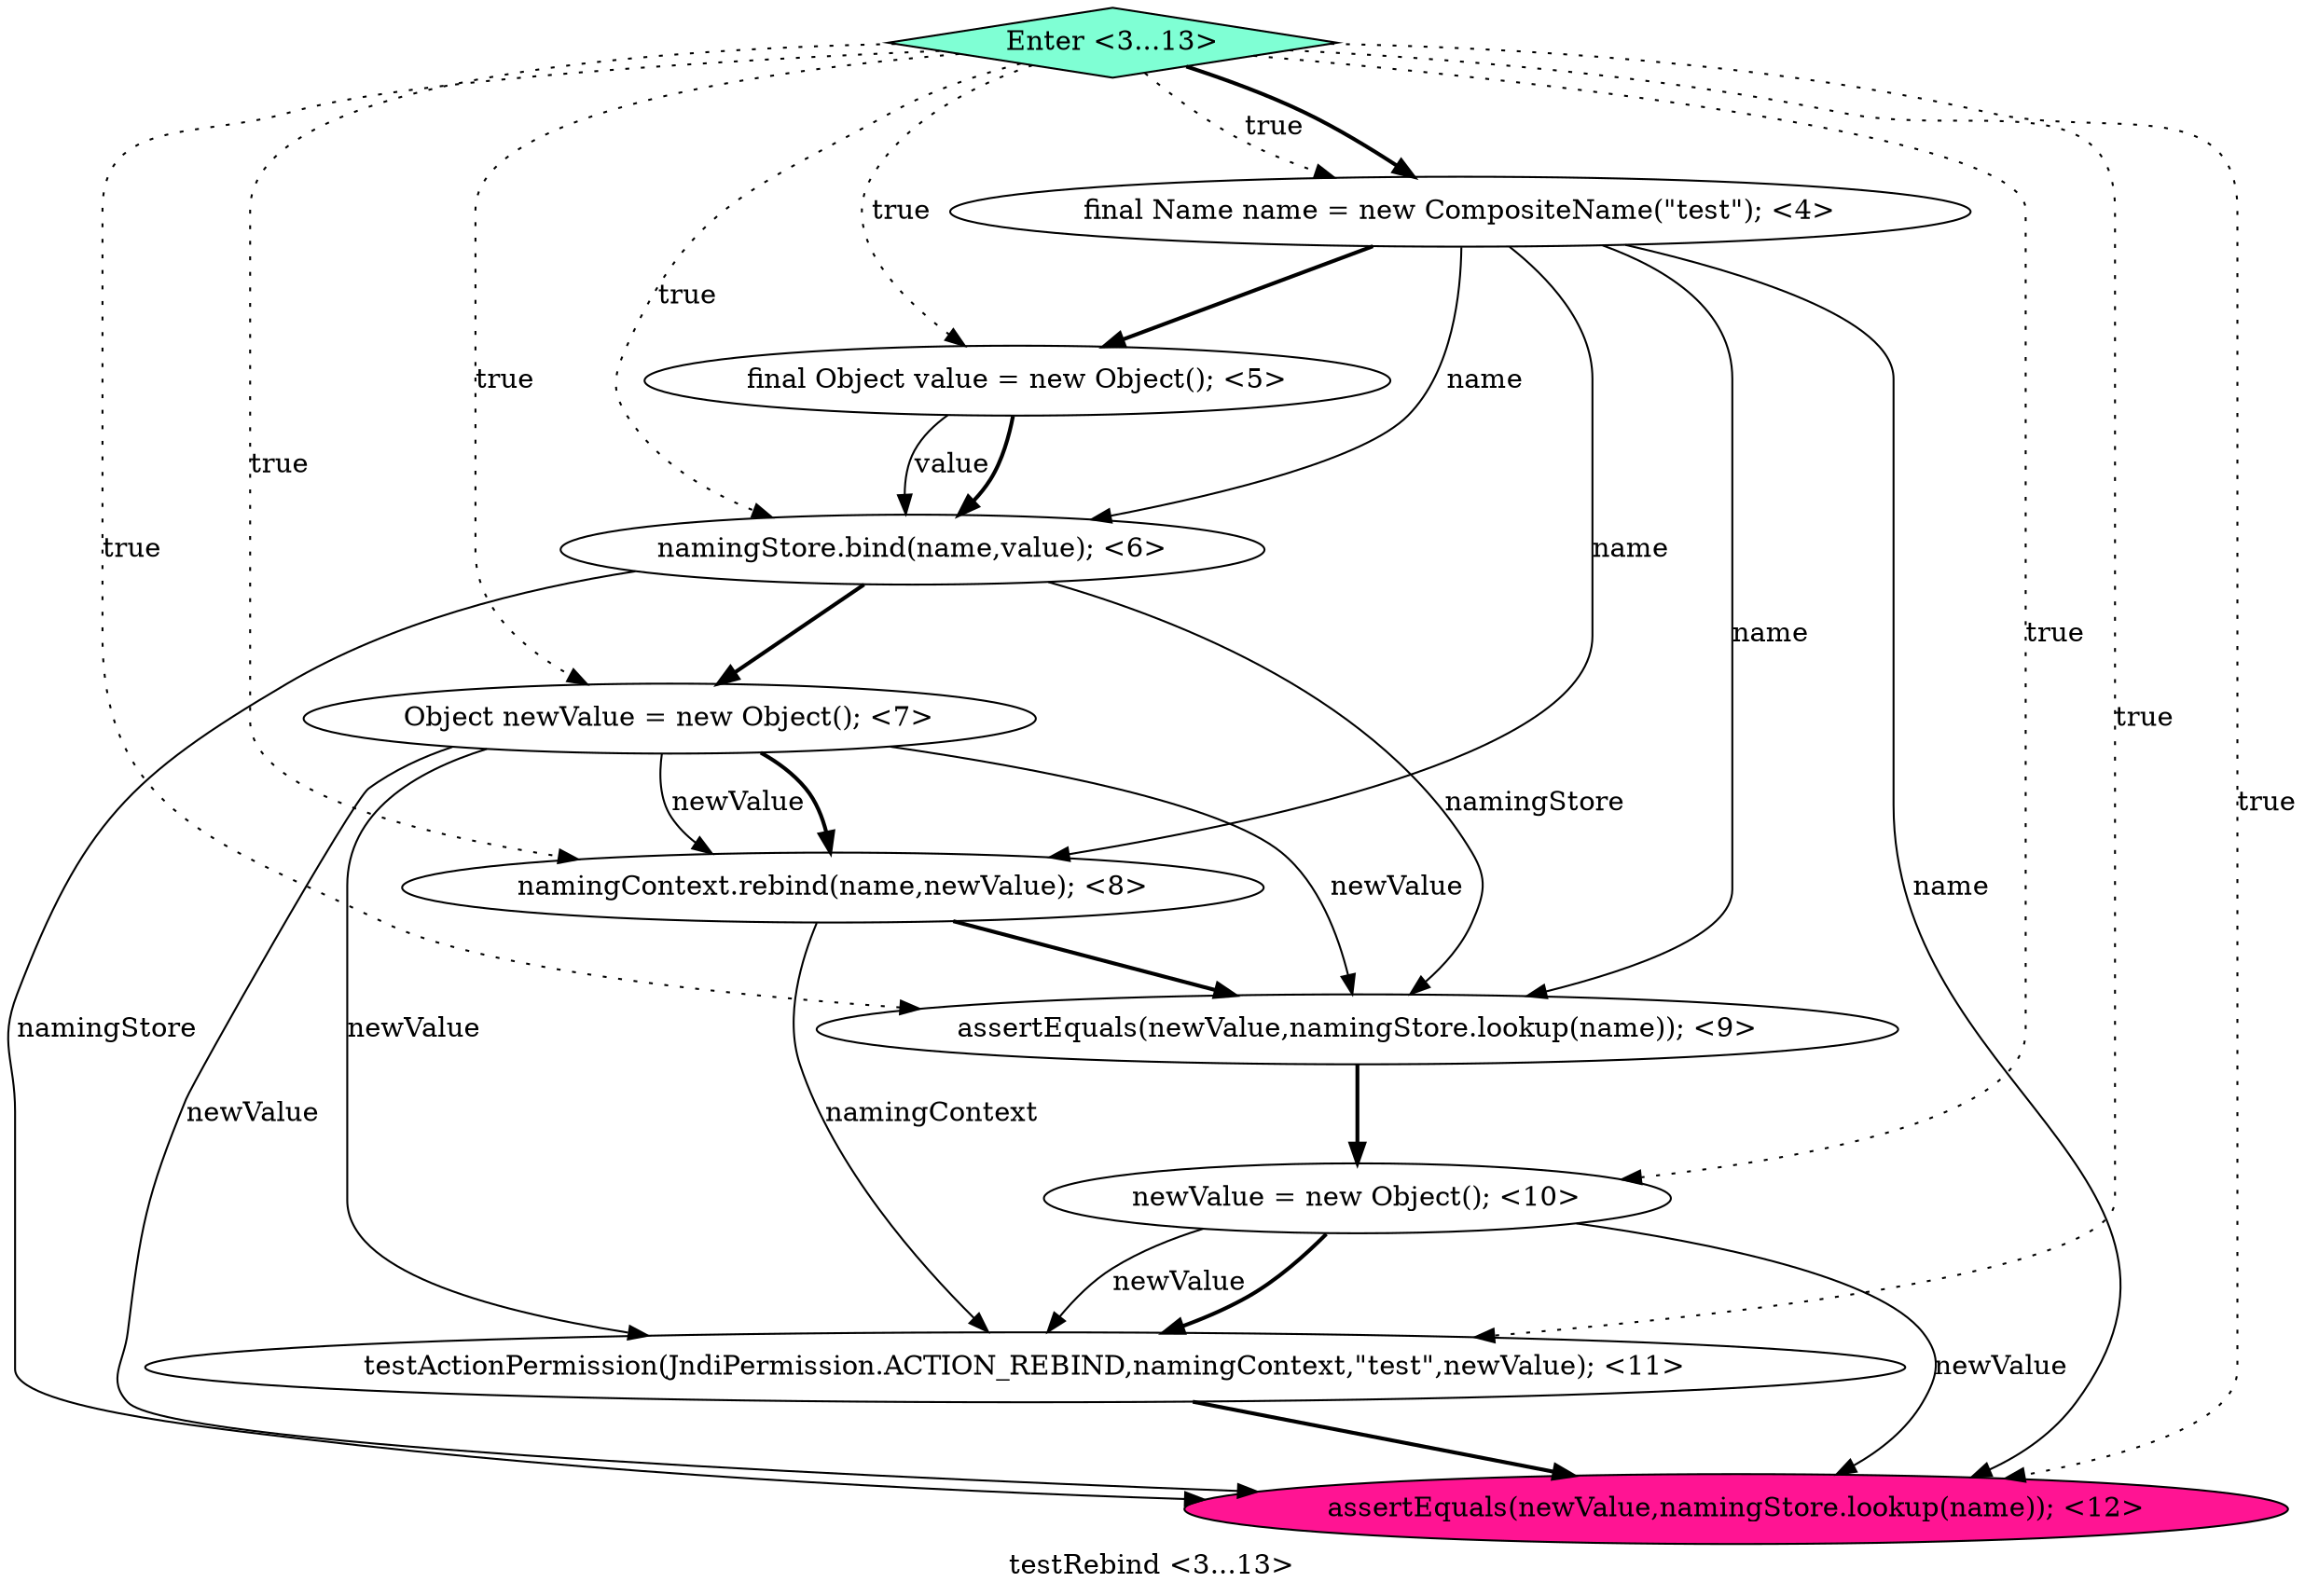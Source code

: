 digraph PDG {
label = "testRebind <3...13>";
0.1 [style = filled, label = "final Object value = new Object(); <5>", fillcolor = white, shape = ellipse];
0.2 [style = filled, label = "namingStore.bind(name,value); <6>", fillcolor = white, shape = ellipse];
0.7 [style = filled, label = "testActionPermission(JndiPermission.ACTION_REBIND,namingContext,\"test\",newValue); <11>", fillcolor = white, shape = ellipse];
0.0 [style = filled, label = "final Name name = new CompositeName(\"test\"); <4>", fillcolor = white, shape = ellipse];
0.3 [style = filled, label = "Object newValue = new Object(); <7>", fillcolor = white, shape = ellipse];
0.8 [style = filled, label = "assertEquals(newValue,namingStore.lookup(name)); <12>", fillcolor = deeppink, shape = ellipse];
0.9 [style = filled, label = "Enter <3...13>", fillcolor = aquamarine, shape = diamond];
0.4 [style = filled, label = "namingContext.rebind(name,newValue); <8>", fillcolor = white, shape = ellipse];
0.5 [style = filled, label = "assertEquals(newValue,namingStore.lookup(name)); <9>", fillcolor = white, shape = ellipse];
0.6 [style = filled, label = "newValue = new Object(); <10>", fillcolor = white, shape = ellipse];
0.0 -> 0.1 [style = bold, label=""];
0.0 -> 0.2 [style = solid, label="name"];
0.0 -> 0.4 [style = solid, label="name"];
0.0 -> 0.5 [style = solid, label="name"];
0.0 -> 0.8 [style = solid, label="name"];
0.1 -> 0.2 [style = solid, label="value"];
0.1 -> 0.2 [style = bold, label=""];
0.2 -> 0.3 [style = bold, label=""];
0.2 -> 0.5 [style = solid, label="namingStore"];
0.2 -> 0.8 [style = solid, label="namingStore"];
0.3 -> 0.4 [style = solid, label="newValue"];
0.3 -> 0.4 [style = bold, label=""];
0.3 -> 0.5 [style = solid, label="newValue"];
0.3 -> 0.7 [style = solid, label="newValue"];
0.3 -> 0.8 [style = solid, label="newValue"];
0.4 -> 0.5 [style = bold, label=""];
0.4 -> 0.7 [style = solid, label="namingContext"];
0.5 -> 0.6 [style = bold, label=""];
0.6 -> 0.7 [style = solid, label="newValue"];
0.6 -> 0.7 [style = bold, label=""];
0.6 -> 0.8 [style = solid, label="newValue"];
0.7 -> 0.8 [style = bold, label=""];
0.9 -> 0.0 [style = dotted, label="true"];
0.9 -> 0.0 [style = bold, label=""];
0.9 -> 0.1 [style = dotted, label="true"];
0.9 -> 0.2 [style = dotted, label="true"];
0.9 -> 0.3 [style = dotted, label="true"];
0.9 -> 0.4 [style = dotted, label="true"];
0.9 -> 0.5 [style = dotted, label="true"];
0.9 -> 0.6 [style = dotted, label="true"];
0.9 -> 0.7 [style = dotted, label="true"];
0.9 -> 0.8 [style = dotted, label="true"];
}
